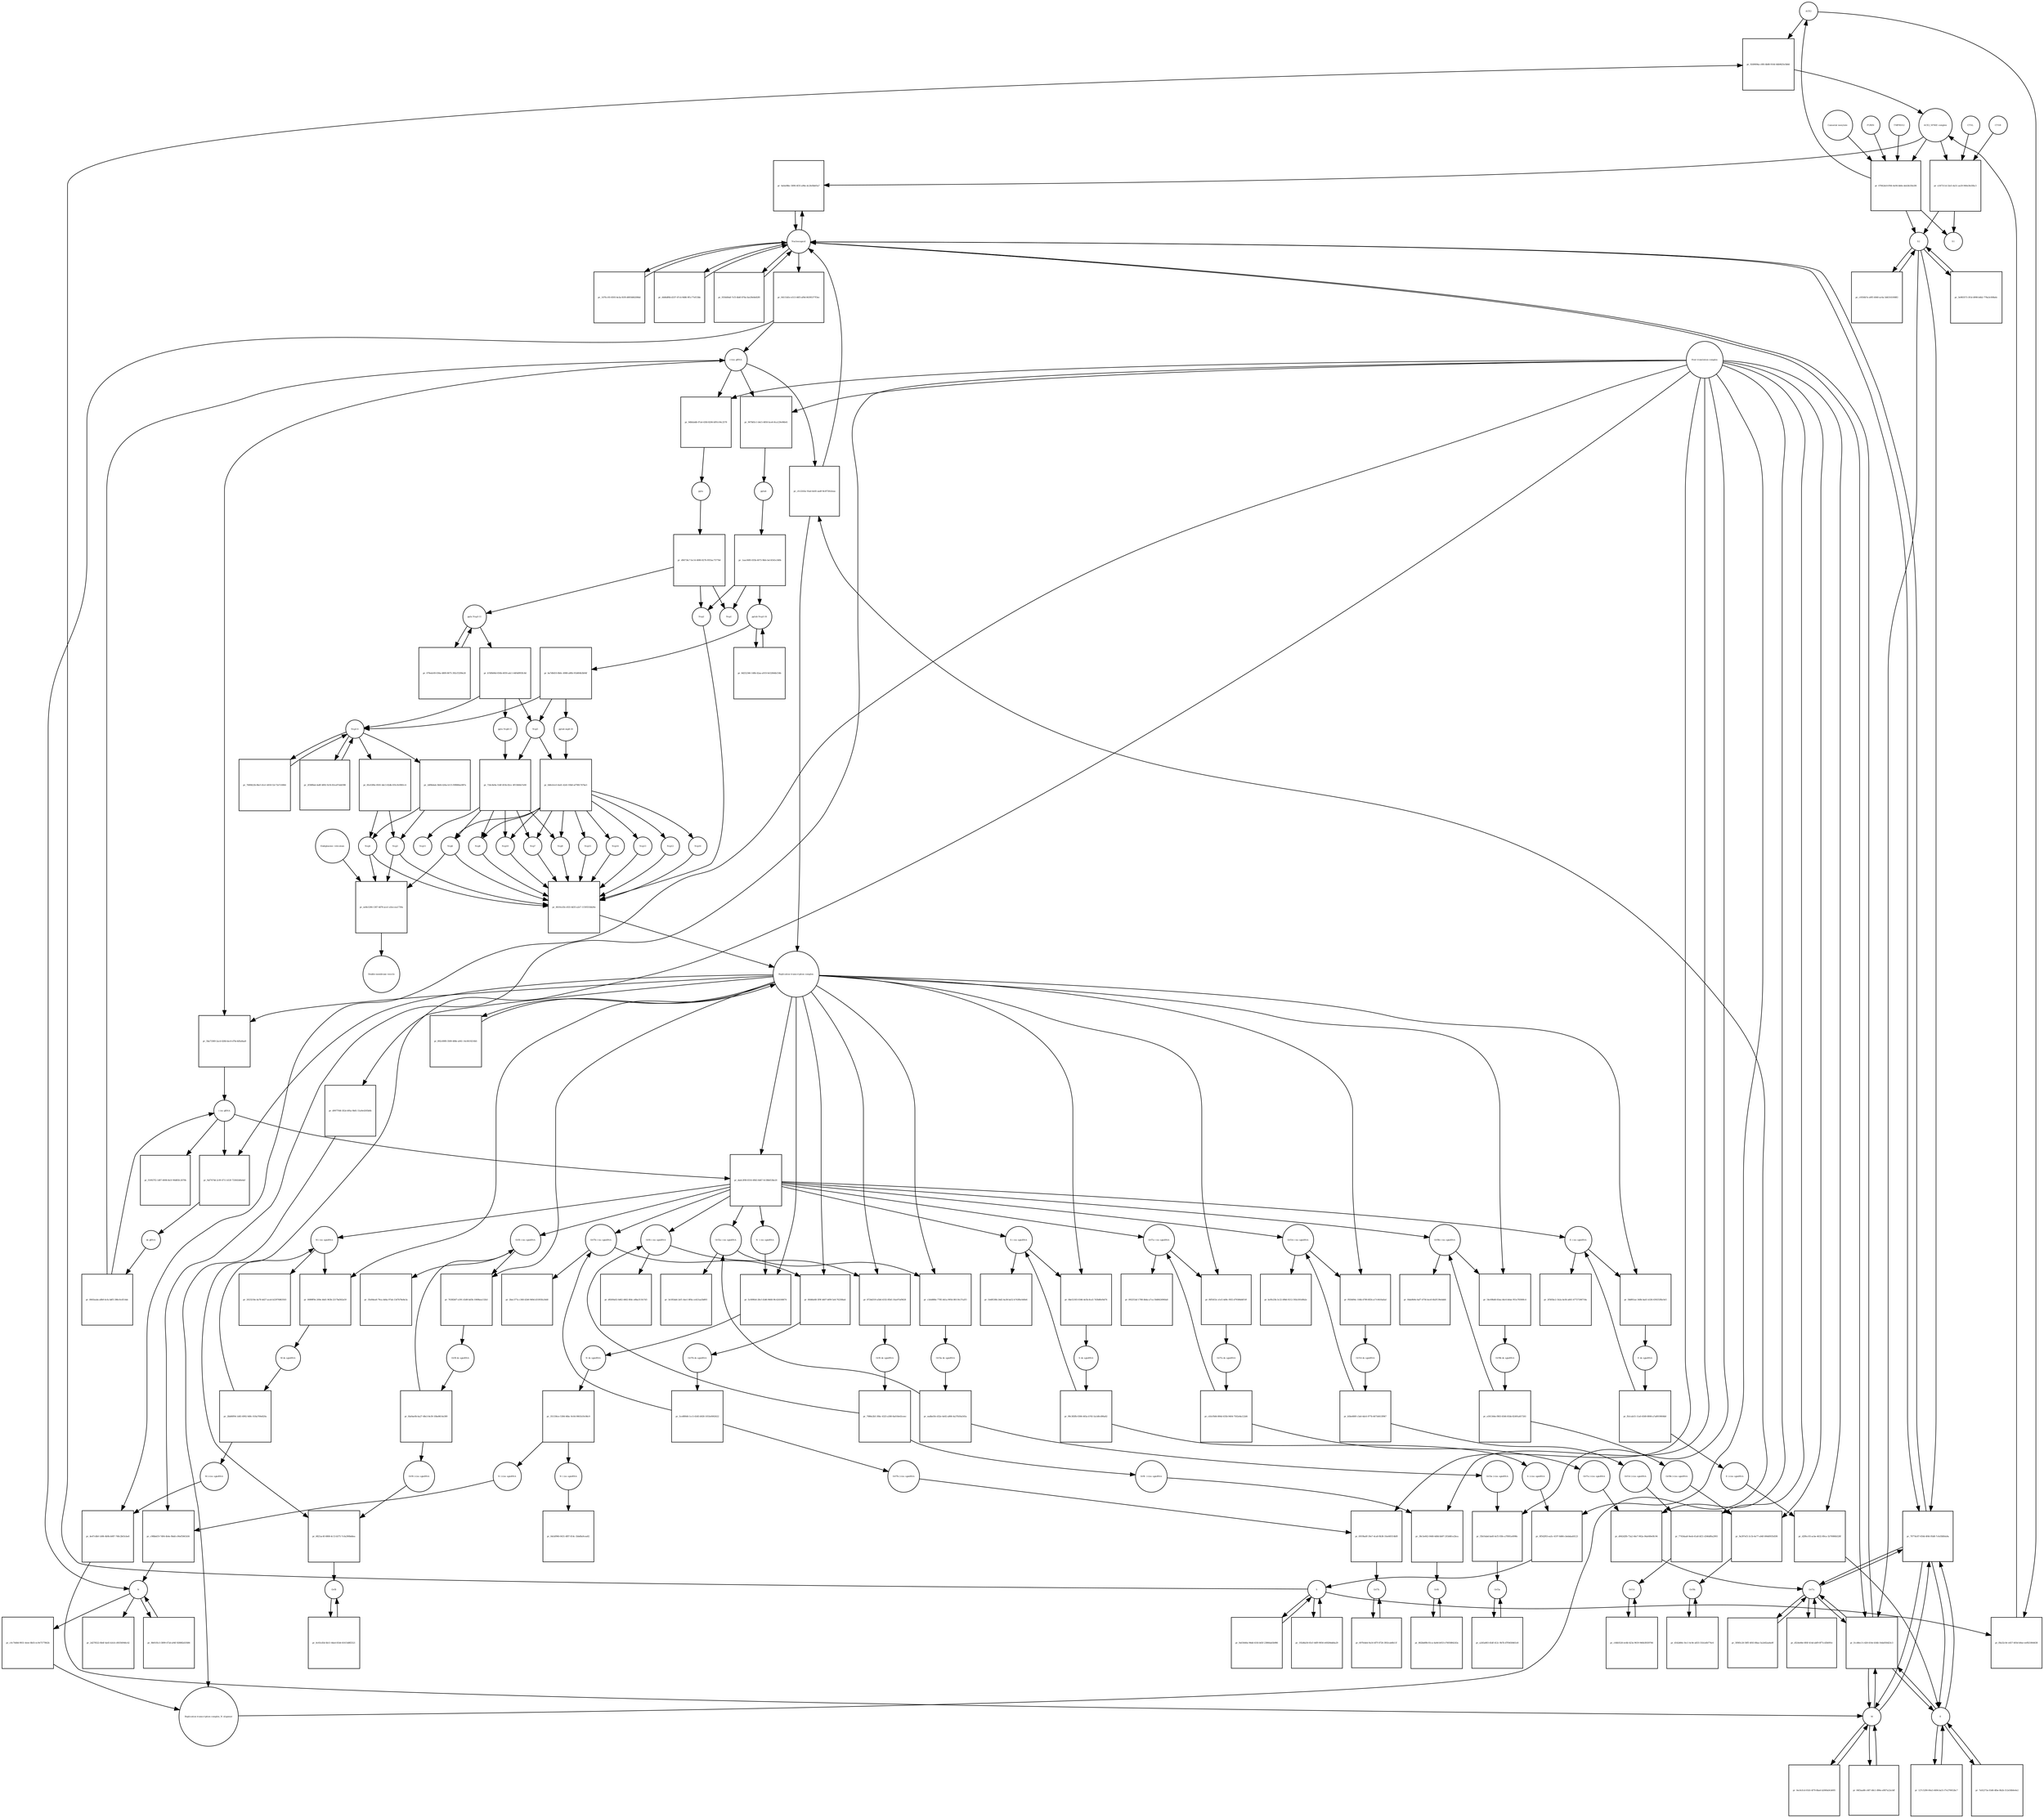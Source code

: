 strict digraph  {
ACE2 [annotation="", bipartite=0, cls=macromolecule, fontsize=4, label=ACE2, shape=circle];
"pr_9249694a-c8f4-4b88-9164-0db9625e3b8d" [annotation="", bipartite=1, cls=process, fontsize=4, label="pr_9249694a-c8f4-4b88-9164-0db9625e3b8d", shape=square];
"ACE2_SPIKE complex" [annotation="", bipartite=0, cls=complex, fontsize=4, label="ACE2_SPIKE complex", shape=circle];
S [annotation=urn_miriam_uniprot_P0DTC2, bipartite=0, cls=macromolecule, fontsize=4, label=S, shape=circle];
Nucleocapsid [annotation="urn_miriam_obo.go_GO%3A0019013", bipartite=0, cls=complex, fontsize=4, label=Nucleocapsid, shape=circle];
"pr_4a0a08bc-5890-4f35-a96e-dc2fefbb05a7" [annotation="", bipartite=1, cls=process, fontsize=4, label="pr_4a0a08bc-5890-4f35-a96e-dc2fefbb05a7", shape=square];
"pr_e347311d-32e5-4a51-ae29-940e3fe5fbc3" [annotation="", bipartite=1, cls=process, fontsize=4, label="pr_e347311d-32e5-4a51-ae29-940e3fe5fbc3", shape=square];
S2 [annotation=urn_miriam_interpro_IPR002552, bipartite=0, cls=macromolecule, fontsize=4, label=S2, shape=circle];
CTSB [annotation="", bipartite=0, cls=macromolecule, fontsize=4, label=CTSB, shape=circle];
CTSL [annotation="", bipartite=0, cls=macromolecule, fontsize=4, label=CTSL, shape=circle];
S1 [annotation=urn_miriam_interpro_IPR002551, bipartite=0, cls=macromolecule, fontsize=4, label=S1, shape=circle];
"pr_f8a32c0e-e457-405d-b9ae-eef821864638" [annotation="", bipartite=1, cls=process, fontsize=4, label="pr_f8a32c0e-e457-405d-b9ae-eef821864638", shape=square];
"pr_fccd6ec3-c426-416e-b54b-16da050d23c3" [annotation="", bipartite=1, cls=process, fontsize=4, label="pr_fccd6ec3-c426-416e-b54b-16da050d23c3", shape=square];
E [annotation=urn_miriam_uniprot_P0DTC4, bipartite=0, cls=macromolecule, fontsize=4, label=E, shape=circle];
M [annotation=urn_miriam_uniprot_P0DTC5, bipartite=0, cls=macromolecule, fontsize=4, label=M, shape=circle];
Orf7a [annotation=urn_miriam_uniprot_P0DTC7, bipartite=0, cls=macromolecule, fontsize=4, label=Orf7a, shape=circle];
"pr_04115d1e-e513-46f3-af9d-06395377f3ec" [annotation="", bipartite=1, cls=process, fontsize=4, label="pr_04115d1e-e513-46f3-af9d-06395377f3ec", shape=square];
"(+)ss gRNA" [annotation=urn_miriam_refseq_NC_045512, bipartite=0, cls="nucleic acid feature", fontsize=4, label="(+)ss gRNA", shape=circle];
N [annotation=urn_miriam_uniprot_P0DTC9, bipartite=0, cls="macromolecule multimer", fontsize=4, label=N, shape=circle];
"pr_147fcc93-6593-4e3a-81f0-d6934662084d" [annotation="", bipartite=1, cls=process, fontsize=4, label="pr_147fcc93-6593-4e3a-81f0-d6934662084d", shape=square];
"pr_4446df6b-d337-47c4-9486-9f1c77ef13bb" [annotation="", bipartite=1, cls=process, fontsize=4, label="pr_4446df6b-d337-47c4-9486-9f1c77ef13bb", shape=square];
"pr_2d278522-8b4f-4a45-b3cb-c80356946c42" [annotation="", bipartite=1, cls=process, fontsize=4, label="pr_2d278522-8b4f-4a45-b3cb-c80356946c42", shape=square];
"pr_9b9105c3-3899-472d-a94f-928882d1f486" [annotation="", bipartite=1, cls=process, fontsize=4, label="pr_9b9105c3-3899-472d-a94f-928882d1f486", shape=square];
"N (+)ss sgmRNA" [annotation=urn_miriam_ncbigene_43740575, bipartite=0, cls="nucleic acid feature", fontsize=4, label="N (+)ss sgmRNA", shape=circle];
"pr_c98bbd19-7d04-4b4e-9bdd-c06ef5841b56" [annotation="", bipartite=1, cls=process, fontsize=4, label="pr_c98bbd19-7d04-4b4e-9bdd-c06ef5841b56", shape=square];
"Host translation complex" [annotation="urn_miriam_obo.go_GO%3A0070992", bipartite=0, cls=complex, fontsize=4, label="Host translation complex", shape=circle];
"pr_935449a8-7cf3-4b4f-870a-fae29e8e82f0" [annotation="", bipartite=1, cls=process, fontsize=4, label="pr_935449a8-7cf3-4b4f-870a-fae29e8e82f0", shape=square];
"pr_07842dc8-ff46-4e94-bb0e-deb3b33fa5f6" [annotation="", bipartite=1, cls=process, fontsize=4, label="pr_07842dc8-ff46-4e94-bb0e-deb3b33fa5f6", shape=square];
FURIN [annotation="", bipartite=0, cls=macromolecule, fontsize=4, label=FURIN, shape=circle];
TMPRSS2 [annotation="", bipartite=0, cls=macromolecule, fontsize=4, label=TMPRSS2, shape=circle];
"Camostat mesylate" [annotation="urn_miriam_pubchem.compound_2536", bipartite=0, cls="simple chemical", fontsize=4, label="Camostat mesylate", shape=circle];
"pr_3e983573-3f1d-4998-b4b2-778a3c008a6c" [annotation="", bipartite=1, cls=process, fontsize=4, label="pr_3e983573-3f1d-4998-b4b2-778a3c008a6c", shape=square];
"Replication transcription complex_N oligomer" [annotation="", bipartite=0, cls=complex, fontsize=4, label="Replication transcription complex_N oligomer", shape=circle];
"pr_cfc2243a-55ad-4e45-aadf-9e3f72fe2eaa" [annotation="", bipartite=1, cls=process, fontsize=4, label="pr_cfc2243a-55ad-4e45-aadf-9e3f72fe2eaa", shape=square];
"Replication transcription complex" [annotation="", bipartite=0, cls=complex, fontsize=4, label="Replication transcription complex", shape=circle];
"pr_7077dc87-650d-4f46-95d8-7c6cfbfb0a9a" [annotation="", bipartite=1, cls=process, fontsize=4, label="pr_7077dc87-650d-4f46-95d8-7c6cfbfb0a9a", shape=square];
"pr_c0556b7a-a9f5-4040-ac6a-3d43161008f2" [annotation="", bipartite=1, cls=process, fontsize=4, label="pr_c0556b7a-a9f5-4040-ac6a-3d43161008f2", shape=square];
"pp1a Nsp3-11" [annotation=urn_miriam_uniprot_P0DTC1, bipartite=0, cls=macromolecule, fontsize=4, label="pp1a Nsp3-11", shape=circle];
"pr_b7d0b06d-656b-4059-adc1-44f4d993fc8d" [annotation="", bipartite=1, cls=process, fontsize=4, label="pr_b7d0b06d-656b-4059-adc1-44f4d993fc8d", shape=square];
"pp1a Nsp6-11" [annotation=urn_miriam_uniprot_P0DTC1, bipartite=0, cls=macromolecule, fontsize=4, label="pp1a Nsp6-11", shape=circle];
"Nsp3-4" [annotation="urn_miriam_ncbiprotein_YP_009725299|urn_miriam_ncbiprotein_YP_009725300", bipartite=0, cls=macromolecule, fontsize=4, label="Nsp3-4", shape=circle];
Nsp5 [annotation=urn_miriam_ncbiprotein_YP_009725301, bipartite=0, cls="macromolecule multimer", fontsize=4, label=Nsp5, shape=circle];
"Endoplasmic reticulum" [annotation="urn_miriam_obo.go_GO%3A0005783", bipartite=0, cls=complex, fontsize=4, label="Endoplasmic reticulum", shape=circle];
"pr_ee8e1284-1367-4d76-ace1-a5eccea1730a" [annotation="", bipartite=1, cls=process, fontsize=4, label="pr_ee8e1284-1367-4d76-ace1-a5eccea1730a", shape=square];
"Double-membrane vesicle" [annotation="urn_miriam_obo.go_GO%3A0039718", bipartite=0, cls=complex, fontsize=4, label="Double-membrane vesicle", shape=circle];
Nsp4 [annotation=urn_miriam_ncbiprotein_YP_009725300, bipartite=0, cls=macromolecule, fontsize=4, label=Nsp4, shape=circle];
Nsp3 [annotation=urn_miriam_ncbiprotein_YP_009725299, bipartite=0, cls=macromolecule, fontsize=4, label=Nsp3, shape=circle];
Nsp6 [annotation=urn_miriam_ncbiprotein_YP_009725302, bipartite=0, cls=macromolecule, fontsize=4, label=Nsp6, shape=circle];
"pr_079edc69-036a-4809-8675-392cf3290e26" [annotation="", bipartite=1, cls=process, fontsize=4, label="pr_079edc69-036a-4809-8675-392cf3290e26", shape=square];
"pr_7689422b-8bcf-41e1-b918-52c72e7c6064" [annotation="", bipartite=1, cls=process, fontsize=4, label="pr_7689422b-8bcf-41e1-b918-52c72e7c6064", shape=square];
"pp1ab Nsp3-16" [annotation=urn_miriam_uniprot_P0DTD1, bipartite=0, cls=macromolecule, fontsize=4, label="pp1ab Nsp3-16", shape=circle];
"pr_8d252346-148b-42aa-a919-0e52844b154b" [annotation="", bipartite=1, cls=process, fontsize=4, label="pr_8d252346-148b-42aa-a919-0e52844b154b", shape=square];
"pr_ba7d0d10-8b0c-4988-a80b-91b804b3b94f" [annotation="", bipartite=1, cls=process, fontsize=4, label="pr_ba7d0d10-8b0c-4988-a80b-91b804b3b94f", shape=square];
"pp1ab nsp6-16" [annotation=urn_miriam_uniprot_P0DTD1, bipartite=0, cls=macromolecule, fontsize=4, label="pp1ab nsp6-16", shape=circle];
"pr_0ec6cfcd-01b5-4f79-8ba4-b2060a9cb095" [annotation="", bipartite=1, cls=process, fontsize=4, label="pr_0ec6cfcd-01b5-4f79-8ba4-b2060a9cb095", shape=square];
"pr_127c5290-00a5-4494-ba51-f7e270652bc7" [annotation="", bipartite=1, cls=process, fontsize=4, label="pr_127c5290-00a5-4494-ba51-f7e270652bc7", shape=square];
"pr_192d6a56-65cf-44f9-9056-e69284dd4a29" [annotation="", bipartite=1, cls=process, fontsize=4, label="pr_192d6a56-65cf-44f9-9056-e69284dd4a29", shape=square];
"pr_84f3aa88-c487-48c1-896e-ef6f7a22e3df" [annotation="", bipartite=1, cls=process, fontsize=4, label="pr_84f3aa88-c487-48c1-896e-ef6f7a22e3df", shape=square];
"pr_7a92273a-03d0-4fbe-8b2b-312e58b0e4e2" [annotation="", bipartite=1, cls=process, fontsize=4, label="pr_7a92273a-03d0-4fbe-8b2b-312e58b0e4e2", shape=square];
"pr_9a03446a-96dd-41fd-b45f-23866ab5b986" [annotation="", bipartite=1, cls=process, fontsize=4, label="pr_9a03446a-96dd-41fd-b45f-23866ab5b986", shape=square];
"pr_5f085c26-58f5-4f45-88aa-5a2e82aa6a9f" [annotation="", bipartite=1, cls=process, fontsize=4, label="pr_5f085c26-58f5-4f45-88aa-5a2e82aa6a9f", shape=square];
Orf6 [annotation=urn_miriam_uniprot_P0DTC6, bipartite=0, cls=macromolecule, fontsize=4, label=Orf6, shape=circle];
"pr_862bb89b-81ca-4a9d-b933-e7605884243a" [annotation="", bipartite=1, cls=process, fontsize=4, label="pr_862bb89b-81ca-4a9d-b933-e7605884243a", shape=square];
Orf3a [annotation=urn_miriam_uniprot_P0DTC3, bipartite=0, cls=macromolecule, fontsize=4, label=Orf3a, shape=circle];
"pr_a245a803-45df-412c-9b7b-d7f0458461e8" [annotation="", bipartite=1, cls=process, fontsize=4, label="pr_a245a803-45df-412c-9b7b-d7f0458461e8", shape=square];
Orf8 [annotation=urn_miriam_uniprot_P0DTC8, bipartite=0, cls=macromolecule, fontsize=4, label=Orf8, shape=circle];
"pr_6c65cd5d-4b11-44a4-81b4-61615d8f2521" [annotation="", bipartite=1, cls=process, fontsize=4, label="pr_6c65cd5d-4b11-44a4-81b4-61615d8f2521", shape=square];
Orf9b [annotation=urn_miriam_uniprot_P0DTD2, bipartite=0, cls=macromolecule, fontsize=4, label=Orf9b, shape=circle];
"pr_4542d66c-fec1-4c9e-a833-31b1a6b774c6" [annotation="", bipartite=1, cls=process, fontsize=4, label="pr_4542d66c-fec1-4c9e-a833-31b1a6b774c6", shape=square];
Orf14 [annotation=urn_miriam_uniprot_P0DTD3, bipartite=0, cls=macromolecule, fontsize=4, label=Orf14, shape=circle];
"pr_c0db5526-ee4b-423a-9619-946b3f459766" [annotation="", bipartite=1, cls=process, fontsize=4, label="pr_c0db5526-ee4b-423a-9619-946b3f459766", shape=square];
Orf7b [annotation=urn_miriam_uniprot_P0DTD8, bipartite=0, cls=macromolecule, fontsize=4, label=Orf7b, shape=circle];
"pr_697febeb-9a16-4f7f-8726-3f63cab0b11f" [annotation="", bipartite=1, cls=process, fontsize=4, label="pr_697febeb-9a16-4f7f-8726-3f63cab0b11f", shape=square];
"pr_d524e66e-8f4f-414d-abf9-0f71cd3b091e" [annotation="", bipartite=1, cls=process, fontsize=4, label="pr_d524e66e-8f4f-414d-abf9-0f71cd3b091e", shape=square];
"M (+)ss sgmRNA" [annotation="", bipartite=0, cls="nucleic acid feature", fontsize=4, label="M (+)ss sgmRNA", shape=circle];
"pr_4e47cdb0-1d06-4b9b-b087-748c2b03cbe8" [annotation="", bipartite=1, cls=process, fontsize=4, label="pr_4e47cdb0-1d06-4b9b-b087-748c2b03cbe8", shape=square];
"E (+)ss sgmRNA" [annotation="", bipartite=0, cls="nucleic acid feature", fontsize=4, label="E (+)ss sgmRNA", shape=circle];
"pr_d2f8cc93-acbe-4632-89ca-1b70086b528f" [annotation="", bipartite=1, cls=process, fontsize=4, label="pr_d2f8cc93-acbe-4632-89ca-1b70086b528f", shape=square];
"S (+)ss sgmRNA" [annotation="", bipartite=0, cls="nucleic acid feature", fontsize=4, label="S (+)ss sgmRNA", shape=circle];
"pr_0f542f03-ea5c-4197-8d66-cbebdaafd123" [annotation="", bipartite=1, cls=process, fontsize=4, label="pr_0f542f03-ea5c-4197-8d66-cbebdaafd123", shape=square];
"Orf7a (+)ss sgmRNA" [annotation="", bipartite=0, cls="nucleic acid feature", fontsize=4, label="Orf7a (+)ss sgmRNA", shape=circle];
"pr_d042d2fb-73a2-44e7-962a-04a649e0fc94" [annotation="", bipartite=1, cls=process, fontsize=4, label="pr_d042d2fb-73a2-44e7-962a-04a649e0fc94", shape=square];
"Orf6  (+)ss sgmRNA" [annotation="", bipartite=0, cls="nucleic acid feature", fontsize=4, label="Orf6  (+)ss sgmRNA", shape=circle];
"pr_38c5e662-0448-4d8d-bb97-203d4fce2bca" [annotation="", bipartite=1, cls=process, fontsize=4, label="pr_38c5e662-0448-4d8d-bb97-203d4fce2bca", shape=square];
"Orf3a (+)ss sgmRNA" [annotation="", bipartite=0, cls="nucleic acid feature", fontsize=4, label="Orf3a (+)ss sgmRNA", shape=circle];
"pr_f3b10abd-ba6f-4cf5-93fe-a7f081a4998c" [annotation="", bipartite=1, cls=process, fontsize=4, label="pr_f3b10abd-ba6f-4cf5-93fe-a7f081a4998c", shape=square];
"Orf8 (+)ss sgmRNA" [annotation="", bipartite=0, cls="nucleic acid feature", fontsize=4, label="Orf8 (+)ss sgmRNA", shape=circle];
"pr_6821ac4f-6808-4c13-b575-7c0a390bddea" [annotation="", bipartite=1, cls=process, fontsize=4, label="pr_6821ac4f-6808-4c13-b575-7c0a390bddea", shape=square];
"Orf9b (+)ss sgmRNA" [annotation="", bipartite=0, cls="nucleic acid feature", fontsize=4, label="Orf9b (+)ss sgmRNA", shape=circle];
"pr_9a397ef3-3c1b-4e77-a9df-006d0935d5f6" [annotation="", bipartite=1, cls=process, fontsize=4, label="pr_9a397ef3-3c1b-4e77-a9df-006d0935d5f6", shape=square];
"Orf14 (+)ss sgmRNA" [annotation="", bipartite=0, cls="nucleic acid feature", fontsize=4, label="Orf14 (+)ss sgmRNA", shape=circle];
"pr_7743daa8-9eeb-41a8-bf21-d346df6a2993" [annotation="", bipartite=1, cls=process, fontsize=4, label="pr_7743daa8-9eeb-41a8-bf21-d346df6a2993", shape=square];
"Orf7b (+)ss sgmRNA" [annotation="", bipartite=0, cls="nucleic acid feature", fontsize=4, label="Orf7b (+)ss sgmRNA", shape=circle];
"pr_6919ba0f-30e7-4ca8-9b38-10a449314bf8" [annotation="", bipartite=1, cls=process, fontsize=4, label="pr_6919ba0f-30e7-4ca8-9b38-10a449314bf8", shape=square];
"(-)ss gRNA" [annotation=urn_miriam_refseq_NC_045512, bipartite=0, cls="nucleic acid feature", fontsize=4, label="(-)ss gRNA", shape=circle];
"pr_f10927f2-1d07-4008-8e1f-90d85fc2670b" [annotation="", bipartite=1, cls=process, fontsize=4, label="pr_f10927f2-1d07-4008-8e1f-90d85fc2670b", shape=square];
"pr_c0c7448d-9931-4eee-8b55-ec9e7577862b" [annotation="", bipartite=1, cls=process, fontsize=4, label="pr_c0c7448d-9931-4eee-8b55-ec9e7577862b", shape=square];
"pr_5ba73369-2acd-426b-bec6-d7bc4d5a8aa8" [annotation="", bipartite=1, cls=process, fontsize=4, label="pr_5ba73369-2acd-426b-bec6-d7bc4d5a8aa8", shape=square];
"M (-)ss sgmRNA" [annotation=urn_miriam_ncbigene_43740571, bipartite=0, cls="nucleic acid feature", fontsize=4, label="M (-)ss sgmRNA", shape=circle];
"pr_2023218e-4a78-4d27-aca4-b22976863503" [annotation="", bipartite=1, cls=process, fontsize=4, label="pr_2023218e-4a78-4d27-aca4-b22976863503", shape=square];
"E (-)ss sgmRNA" [annotation=urn_miriam_ncbigene_43740570, bipartite=0, cls="nucleic acid feature", fontsize=4, label="E (-)ss sgmRNA", shape=circle];
"pr_2f565bc2-1b2a-4e56-a661-47727206718a" [annotation="", bipartite=1, cls=process, fontsize=4, label="pr_2f565bc2-1b2a-4e56-a661-47727206718a", shape=square];
"S (-)ss sgmRNA" [annotation="", bipartite=0, cls="nucleic acid feature", fontsize=4, label="S (-)ss sgmRNA", shape=circle];
"pr_1b48538b-24d2-4a38-ba52-b743fbc0d0e6" [annotation="", bipartite=1, cls=process, fontsize=4, label="pr_1b48538b-24d2-4a38-ba52-b743fbc0d0e6", shape=square];
"Orf7a (-)ss sgmRNA" [annotation="", bipartite=0, cls="nucleic acid feature", fontsize=4, label="Orf7a (-)ss sgmRNA", shape=circle];
"pr_092253af-1788-4b4a-a7ca-50d8424960a8" [annotation="", bipartite=1, cls=process, fontsize=4, label="pr_092253af-1788-4b4a-a7ca-50d8424960a8", shape=square];
"Orf6 (-)ss sgmRNA" [annotation="", bipartite=0, cls="nucleic acid feature", fontsize=4, label="Orf6 (-)ss sgmRNA", shape=circle];
"pr_d9269a02-0d62-4662-8fdc-e8ba311fe7d3" [annotation="", bipartite=1, cls=process, fontsize=4, label="pr_d9269a02-0d62-4662-8fdc-e8ba311fe7d3", shape=square];
"Orf3a (-)ss sgmRNA" [annotation="", bipartite=0, cls="nucleic acid feature", fontsize=4, label="Orf3a (-)ss sgmRNA", shape=circle];
"pr_3e185da6-2ef1-4ee1-8f0a-ce421aa5b893" [annotation="", bipartite=1, cls=process, fontsize=4, label="pr_3e185da6-2ef1-4ee1-8f0a-ce421aa5b893", shape=square];
"Orf8 (-)ss sgmRNA" [annotation="", bipartite=0, cls="nucleic acid feature", fontsize=4, label="Orf8 (-)ss sgmRNA", shape=circle];
"pr_35e84ea8-79ca-4d4a-97ab-13d7b78e8e3a" [annotation="", bipartite=1, cls=process, fontsize=4, label="pr_35e84ea8-79ca-4d4a-97ab-13d7b78e8e3a", shape=square];
"Orf9b (-)ss sgmRNA" [annotation="", bipartite=0, cls="nucleic acid feature", fontsize=4, label="Orf9b (-)ss sgmRNA", shape=circle];
"pr_f4da9b9e-6af7-4756-bce0-6b2f139e4dd4" [annotation="", bipartite=1, cls=process, fontsize=4, label="pr_f4da9b9e-6af7-4756-bce0-6b2f139e4dd4", shape=square];
"Orf14 (-)ss sgmRNA" [annotation="", bipartite=0, cls="nucleic acid feature", fontsize=4, label="Orf14 (-)ss sgmRNA", shape=circle];
"pr_bcffe23b-3c22-49b6-9212-592e301d0b2e" [annotation="", bipartite=1, cls=process, fontsize=4, label="pr_bcffe23b-3c22-49b6-9212-592e301d0b2e", shape=square];
"Orf7b (-)ss sgmRNA" [annotation="", bipartite=0, cls="nucleic acid feature", fontsize=4, label="Orf7b (-)ss sgmRNA", shape=circle];
"pr_2bec377a-c368-42b9-949d-d31f65fa3448" [annotation="", bipartite=1, cls=process, fontsize=4, label="pr_2bec377a-c368-42b9-949d-d31f65fa3448", shape=square];
"pr_9af7474d-2c9f-4711-b53f-733643d0e4ef" [annotation="", bipartite=1, cls=process, fontsize=4, label="pr_9af7474d-2c9f-4711-b53f-733643d0e4ef", shape=square];
"ds gRNA" [annotation=urn_miriam_refseq_NC_045512, bipartite=0, cls="nucleic acid feature", fontsize=4, label="ds gRNA", shape=circle];
"pr_0089ff9e-269e-44d1-963b-2217bd362a59" [annotation="", bipartite=1, cls=process, fontsize=4, label="pr_0089ff9e-269e-44d1-963b-2217bd362a59", shape=square];
"M ds sgmRNA" [annotation="", bipartite=0, cls="nucleic acid feature", fontsize=4, label="M ds sgmRNA", shape=circle];
"pr_58df61ae-340b-4ad1-b326-639253fbc0e5" [annotation="", bipartite=1, cls=process, fontsize=4, label="pr_58df61ae-340b-4ad1-b326-639253fbc0e5", shape=square];
"E ds sgmRNA" [annotation="", bipartite=0, cls="nucleic acid feature", fontsize=4, label="E ds sgmRNA", shape=circle];
"pr_0be52183-0346-4e5b-8ca5-7d3b8fef4d74" [annotation="", bipartite=1, cls=process, fontsize=4, label="pr_0be52183-0346-4e5b-8ca5-7d3b8fef4d74", shape=square];
"S ds sgmRNA" [annotation="", bipartite=0, cls="nucleic acid feature", fontsize=4, label="S ds sgmRNA", shape=circle];
"pr_f6f5453c-e1e5-4d9c-95f2-d79386d4f10f" [annotation="", bipartite=1, cls=process, fontsize=4, label="pr_f6f5453c-e1e5-4d9c-95f2-d79386d4f10f", shape=square];
"Orf7a ds sgmRNA" [annotation="", bipartite=0, cls="nucleic acid feature", fontsize=4, label="Orf7a ds sgmRNA", shape=circle];
"pr_8724d319-a5b6-4332-85b5-1fae97af0628" [annotation="", bipartite=1, cls=process, fontsize=4, label="pr_8724d319-a5b6-4332-85b5-1fae97af0628", shape=square];
"Orf6 ds sgmRNA" [annotation="", bipartite=0, cls="nucleic acid feature", fontsize=4, label="Orf6 ds sgmRNA", shape=circle];
"pr_c3eb888e-7785-441a-9954-08119c37a2f3" [annotation="", bipartite=1, cls=process, fontsize=4, label="pr_c3eb888e-7785-441a-9954-08119c37a2f3", shape=square];
"Orf3a ds sgmRNA" [annotation="", bipartite=0, cls="nucleic acid feature", fontsize=4, label="Orf3a ds sgmRNA", shape=circle];
"pr_76382bf7-e391-43d9-bd3b-1069bea132b3" [annotation="", bipartite=1, cls=process, fontsize=4, label="pr_76382bf7-e391-43d9-bd3b-1069bea132b3", shape=square];
"Orf8 ds sgmRNA" [annotation="", bipartite=0, cls="nucleic acid feature", fontsize=4, label="Orf8 ds sgmRNA", shape=circle];
"pr_54c69b48-83ea-44c6-b0ae-951e78300fc4" [annotation="", bipartite=1, cls=process, fontsize=4, label="pr_54c69b48-83ea-44c6-b0ae-951e78300fc4", shape=square];
"Orf9b ds sgmRNA" [annotation="", bipartite=0, cls="nucleic acid feature", fontsize=4, label="Orf9b ds sgmRNA", shape=circle];
"pr_f920d94c-104b-4789-8f2b-a17c8416afad" [annotation="", bipartite=1, cls=process, fontsize=4, label="pr_f920d94c-104b-4789-8f2b-a17c8416afad", shape=square];
"Orf14 ds sgmRNA" [annotation="", bipartite=0, cls="nucleic acid feature", fontsize=4, label="Orf14 ds sgmRNA", shape=circle];
"pr_0fd46e68-5f9f-4407-bf09-5efc76230ba4" [annotation="", bipartite=1, cls=process, fontsize=4, label="pr_0fd46e68-5f9f-4407-bf09-5efc76230ba4", shape=square];
"Orf7b ds sgmRNA" [annotation="", bipartite=0, cls="nucleic acid feature", fontsize=4, label="Orf7b ds sgmRNA", shape=circle];
"pr_0845eada-a8b9-4cfa-bdf3-386c0cd514dc" [annotation="", bipartite=1, cls=process, fontsize=4, label="pr_0845eada-a8b9-4cfa-bdf3-386c0cd514dc", shape=square];
"pr_2bb80f94-1d45-4992-9d9c-018a709e820a" [annotation="", bipartite=1, cls=process, fontsize=4, label="pr_2bb80f94-1d45-4992-9d9c-018a709e820a", shape=square];
"pr_fb1cab15-11a0-4569-8006-a7a8919004b0" [annotation="", bipartite=1, cls=process, fontsize=4, label="pr_fb1cab15-11a0-4569-8006-a7a8919004b0", shape=square];
"pr_99c383fb-0306-445a-b745-5a1d0cd90a82" [annotation="", bipartite=1, cls=process, fontsize=4, label="pr_99c383fb-0306-445a-b745-5a1d0cd90a82", shape=square];
"pr_cb5cf0d4-806d-435b-9404-7502e8a122d4" [annotation="", bipartite=1, cls=process, fontsize=4, label="pr_cb5cf0d4-806d-435b-9404-7502e8a122d4", shape=square];
"pr_7086e2b5-30bc-4325-a580-8a018e43ceec" [annotation="", bipartite=1, cls=process, fontsize=4, label="pr_7086e2b5-30bc-4325-a580-8a018e43ceec", shape=square];
"pr_eadbe5fe-d32e-4e82-a806-4a37b50a545a" [annotation="", bipartite=1, cls=process, fontsize=4, label="pr_eadbe5fe-d32e-4e82-a806-4a37b50a545a", shape=square];
"pr_fda9ae0b-ba27-48e3-8e39-10be8614e389" [annotation="", bipartite=1, cls=process, fontsize=4, label="pr_fda9ae0b-ba27-48e3-8e39-10be8614e389", shape=square];
"pr_e301344e-f803-4566-81bb-82491a817261" [annotation="", bipartite=1, cls=process, fontsize=4, label="pr_e301344e-f803-4566-81bb-82491a817261", shape=square];
"pr_b5be480f-c3a6-4dc6-977b-4673d413f967" [annotation="", bipartite=1, cls=process, fontsize=4, label="pr_b5be480f-c3a6-4dc6-977b-4673d413f967", shape=square];
"pr_5ce889d4-1cc5-43d5-b928-1055e0002622" [annotation="", bipartite=1, cls=process, fontsize=4, label="pr_5ce889d4-1cc5-43d5-b928-1055e0002622", shape=square];
"N  (-)ss sgmRNA" [annotation=urn_miriam_ncbigene_43740575, bipartite=0, cls="nucleic acid feature", fontsize=4, label="N  (-)ss sgmRNA", shape=circle];
"pr_5c009fe6-28cf-43d6-9668-9fc424166674" [annotation="", bipartite=1, cls=process, fontsize=4, label="pr_5c009fe6-28cf-43d6-9668-9fc424166674", shape=square];
"N ds sgmRNA" [annotation="", bipartite=0, cls="nucleic acid feature", fontsize=4, label="N ds sgmRNA", shape=circle];
"pr_351336ce-5384-46bc-9c64-9061b19c86c9" [annotation="", bipartite=1, cls=process, fontsize=4, label="pr_351336ce-5384-46bc-9c64-9061b19c86c9", shape=square];
"N (-)ss sgmRNA" [annotation="", bipartite=0, cls="nucleic acid feature", fontsize=4, label="N (-)ss sgmRNA", shape=circle];
pp1ab [annotation=urn_miriam_uniprot_P0DTD1, bipartite=0, cls=macromolecule, fontsize=4, label=pp1ab, shape=circle];
"pr_1aac06f0-035b-4073-9bfe-be14541e340b" [annotation="", bipartite=1, cls=process, fontsize=4, label="pr_1aac06f0-035b-4073-9bfe-be14541e340b", shape=square];
Nsp2 [annotation=urn_miriam_ncbiprotein_YP_009725298, bipartite=0, cls=macromolecule, fontsize=4, label=Nsp2, shape=circle];
Nsp1 [annotation=urn_miriam_ncbiprotein_YP_009725297, bipartite=0, cls=macromolecule, fontsize=4, label=Nsp1, shape=circle];
pp1a [annotation=urn_miriam_uniprot_P0DTC1, bipartite=0, cls=macromolecule, fontsize=4, label=pp1a, shape=circle];
"pr_d94734c7-bc14-4080-8276-f055ac7577b6" [annotation="", bipartite=1, cls=process, fontsize=4, label="pr_d94734c7-bc14-4080-8276-f055ac7577b6", shape=square];
"pr_2f38f8ab-4a8f-4892-9cf4-83ca97eb6398" [annotation="", bipartite=1, cls=process, fontsize=4, label="pr_2f38f8ab-4a8f-4892-9cf4-83ca97eb6398", shape=square];
"pr_85c63f6e-8501-4dc3-82db-035c9c8961c4" [annotation="", bipartite=1, cls=process, fontsize=4, label="pr_85c63f6e-8501-4dc3-82db-035c9c8961c4", shape=square];
"pr_2df6b4ab-3b04-426a-b115-f0f880ee987a" [annotation="", bipartite=1, cls=process, fontsize=4, label="pr_2df6b4ab-3b04-426a-b115-f0f880ee987a", shape=square];
"pr_724c8e9a-53df-455b-82cc-8f15840e7e00" [annotation="", bipartite=1, cls=process, fontsize=4, label="pr_724c8e9a-53df-455b-82cc-8f15840e7e00", shape=square];
Nsp7 [annotation=urn_miriam_ncbiprotein_YP_009725303, bipartite=0, cls=macromolecule, fontsize=4, label=Nsp7, shape=circle];
Nsp8 [annotation=urn_miriam_ncbiprotein_YP_009725304, bipartite=0, cls=macromolecule, fontsize=4, label=Nsp8, shape=circle];
Nsp9 [annotation=urn_miriam_ncbiprotein_YP_009725305, bipartite=0, cls=macromolecule, fontsize=4, label=Nsp9, shape=circle];
Nsp10 [annotation=urn_miriam_ncbiprotein_YP_009725306, bipartite=0, cls=macromolecule, fontsize=4, label=Nsp10, shape=circle];
Nsp11 [annotation=urn_miriam_ncbiprotein_YP_009725312, bipartite=0, cls=macromolecule, fontsize=4, label=Nsp11, shape=circle];
"pr_0d6cb1e5-6ed1-42d1-93b0-af7981747be3" [annotation="", bipartite=1, cls=process, fontsize=4, label="pr_0d6cb1e5-6ed1-42d1-93b0-af7981747be3", shape=square];
Nsp13 [annotation=urn_miriam_ncbiprotein_YP_009725308, bipartite=0, cls=macromolecule, fontsize=4, label=Nsp13, shape=circle];
Nsp12 [annotation=urn_miriam_ncbiprotein_YP_009725307, bipartite=0, cls=macromolecule, fontsize=4, label=Nsp12, shape=circle];
Nsp16 [annotation=urn_miriam_ncbiprotein_YP_009725311, bipartite=0, cls=macromolecule, fontsize=4, label=Nsp16, shape=circle];
Nsp15 [annotation=urn_miriam_ncbiprotein_YP_009725310, bipartite=0, cls=macromolecule, fontsize=4, label=Nsp15, shape=circle];
Nsp14 [annotation=urn_miriam_ncbiprotein_YP_009725309, bipartite=0, cls=macromolecule, fontsize=4, label=Nsp14, shape=circle];
"pr_6610ce5b-c833-4d35-a2e7-1150551bb26e" [annotation="", bipartite=1, cls=process, fontsize=4, label="pr_6610ce5b-c833-4d35-a2e7-1150551bb26e", shape=square];
"pr_9dbfabdb-07a4-43fd-8206-bf91c04c2578" [annotation="", bipartite=1, cls=process, fontsize=4, label="pr_9dbfabdb-07a4-43fd-8206-bf91c04c2578", shape=square];
"pr_907b83c1-b4c5-4850-bce6-8ca129e96b41" [annotation="", bipartite=1, cls=process, fontsize=4, label="pr_907b83c1-b4c5-4850-bce6-8ca129e96b41", shape=square];
"pr_0dcbf966-0431-4f87-814c-1bbd0a9cea82" [annotation="", bipartite=1, cls=process, fontsize=4, label="pr_0dcbf966-0431-4f87-814c-1bbd0a9cea82", shape=square];
"pr_892c89f8-3589-488e-a041-14c0619216b5" [annotation="", bipartite=1, cls=process, fontsize=4, label="pr_892c89f8-3589-488e-a041-14c0619216b5", shape=square];
"pr_d9977f48-3f2d-495a-9b81-51a9e4305b0b" [annotation="", bipartite=1, cls=process, fontsize=4, label="pr_d9977f48-3f2d-495a-9b81-51a9e4305b0b", shape=square];
"pr_dadc2f08-8316-49b5-8d47-0c58b653be20" [annotation="", bipartite=1, cls=process, fontsize=4, label="pr_dadc2f08-8316-49b5-8d47-0c58b653be20", shape=square];
ACE2 -> "pr_9249694a-c8f4-4b88-9164-0db9625e3b8d"  [annotation="", interaction_type=consumption];
ACE2 -> "pr_f8a32c0e-e457-405d-b9ae-eef821864638"  [annotation="", interaction_type=consumption];
"pr_9249694a-c8f4-4b88-9164-0db9625e3b8d" -> "ACE2_SPIKE complex"  [annotation="", interaction_type=production];
"ACE2_SPIKE complex" -> "pr_4a0a08bc-5890-4f35-a96e-dc2fefbb05a7"  [annotation="urn_miriam_pubmed_32142651|urn_miriam_pubmed_32094589|urn_miriam_taxonomy_2697049", interaction_type=stimulation];
"ACE2_SPIKE complex" -> "pr_e347311d-32e5-4a51-ae29-940e3fe5fbc3"  [annotation="", interaction_type=consumption];
"ACE2_SPIKE complex" -> "pr_07842dc8-ff46-4e94-bb0e-deb3b33fa5f6"  [annotation="", interaction_type=consumption];
S -> "pr_9249694a-c8f4-4b88-9164-0db9625e3b8d"  [annotation="", interaction_type=consumption];
S -> "pr_f8a32c0e-e457-405d-b9ae-eef821864638"  [annotation="", interaction_type=consumption];
S -> "pr_192d6a56-65cf-44f9-9056-e69284dd4a29"  [annotation="", interaction_type=consumption];
S -> "pr_9a03446a-96dd-41fd-b45f-23866ab5b986"  [annotation="", interaction_type=consumption];
Nucleocapsid -> "pr_4a0a08bc-5890-4f35-a96e-dc2fefbb05a7"  [annotation="", interaction_type=consumption];
Nucleocapsid -> "pr_fccd6ec3-c426-416e-b54b-16da050d23c3"  [annotation="", interaction_type=consumption];
Nucleocapsid -> "pr_04115d1e-e513-46f3-af9d-06395377f3ec"  [annotation="", interaction_type=consumption];
Nucleocapsid -> "pr_147fcc93-6593-4e3a-81f0-d6934662084d"  [annotation="", interaction_type=consumption];
Nucleocapsid -> "pr_4446df6b-d337-47c4-9486-9f1c77ef13bb"  [annotation="", interaction_type=consumption];
Nucleocapsid -> "pr_935449a8-7cf3-4b4f-870a-fae29e8e82f0"  [annotation="", interaction_type=consumption];
Nucleocapsid -> "pr_7077dc87-650d-4f46-95d8-7c6cfbfb0a9a"  [annotation="", interaction_type=consumption];
"pr_4a0a08bc-5890-4f35-a96e-dc2fefbb05a7" -> Nucleocapsid  [annotation="", interaction_type=production];
"pr_e347311d-32e5-4a51-ae29-940e3fe5fbc3" -> S2  [annotation="", interaction_type=production];
"pr_e347311d-32e5-4a51-ae29-940e3fe5fbc3" -> S1  [annotation="", interaction_type=production];
S2 -> "pr_fccd6ec3-c426-416e-b54b-16da050d23c3"  [annotation="urn_miriam_pubmed_32142651|urn_miriam_pubmed_32094589|urn_miriam_pubmed_32047258|urn_miriam_taxonomy_2697049", interaction_type=stimulation];
S2 -> "pr_3e983573-3f1d-4998-b4b2-778a3c008a6c"  [annotation="", interaction_type=consumption];
S2 -> "pr_7077dc87-650d-4f46-95d8-7c6cfbfb0a9a"  [annotation="urn_miriam_pubmed_32142651|urn_miriam_pubmed_32047258|urn_miriam_taxonomy_2697049", interaction_type=stimulation];
S2 -> "pr_c0556b7a-a9f5-4040-ac6a-3d43161008f2"  [annotation="", interaction_type=consumption];
CTSB -> "pr_e347311d-32e5-4a51-ae29-940e3fe5fbc3"  [annotation="urn_miriam_pubmed_32142651|urn_miriam_taxonomy_2697049", interaction_type=catalysis];
CTSL -> "pr_e347311d-32e5-4a51-ae29-940e3fe5fbc3"  [annotation="urn_miriam_pubmed_32142651|urn_miriam_taxonomy_2697049", interaction_type=catalysis];
"pr_f8a32c0e-e457-405d-b9ae-eef821864638" -> "ACE2_SPIKE complex"  [annotation="", interaction_type=production];
"pr_fccd6ec3-c426-416e-b54b-16da050d23c3" -> Nucleocapsid  [annotation="", interaction_type=production];
"pr_fccd6ec3-c426-416e-b54b-16da050d23c3" -> E  [annotation="", interaction_type=production];
"pr_fccd6ec3-c426-416e-b54b-16da050d23c3" -> M  [annotation="", interaction_type=production];
"pr_fccd6ec3-c426-416e-b54b-16da050d23c3" -> Orf7a  [annotation="", interaction_type=production];
E -> "pr_fccd6ec3-c426-416e-b54b-16da050d23c3"  [annotation="", interaction_type=consumption];
E -> "pr_7077dc87-650d-4f46-95d8-7c6cfbfb0a9a"  [annotation="", interaction_type=consumption];
E -> "pr_127c5290-00a5-4494-ba51-f7e270652bc7"  [annotation="", interaction_type=consumption];
E -> "pr_7a92273a-03d0-4fbe-8b2b-312e58b0e4e2"  [annotation="", interaction_type=consumption];
M -> "pr_fccd6ec3-c426-416e-b54b-16da050d23c3"  [annotation="", interaction_type=consumption];
M -> "pr_7077dc87-650d-4f46-95d8-7c6cfbfb0a9a"  [annotation="", interaction_type=consumption];
M -> "pr_0ec6cfcd-01b5-4f79-8ba4-b2060a9cb095"  [annotation="", interaction_type=consumption];
M -> "pr_84f3aa88-c487-48c1-896e-ef6f7a22e3df"  [annotation="", interaction_type=consumption];
Orf7a -> "pr_fccd6ec3-c426-416e-b54b-16da050d23c3"  [annotation="", interaction_type=consumption];
Orf7a -> "pr_7077dc87-650d-4f46-95d8-7c6cfbfb0a9a"  [annotation="", interaction_type=consumption];
Orf7a -> "pr_5f085c26-58f5-4f45-88aa-5a2e82aa6a9f"  [annotation="", interaction_type=consumption];
Orf7a -> "pr_d524e66e-8f4f-414d-abf9-0f71cd3b091e"  [annotation="", interaction_type=consumption];
"pr_04115d1e-e513-46f3-af9d-06395377f3ec" -> "(+)ss gRNA"  [annotation="", interaction_type=production];
"pr_04115d1e-e513-46f3-af9d-06395377f3ec" -> N  [annotation="", interaction_type=production];
"(+)ss gRNA" -> "pr_cfc2243a-55ad-4e45-aadf-9e3f72fe2eaa"  [annotation="", interaction_type=consumption];
"(+)ss gRNA" -> "pr_5ba73369-2acd-426b-bec6-d7bc4d5a8aa8"  [annotation="", interaction_type=consumption];
"(+)ss gRNA" -> "pr_9dbfabdb-07a4-43fd-8206-bf91c04c2578"  [annotation="", interaction_type=consumption];
"(+)ss gRNA" -> "pr_907b83c1-b4c5-4850-bce6-8ca129e96b41"  [annotation="", interaction_type=consumption];
N -> "pr_2d278522-8b4f-4a45-b3cb-c80356946c42"  [annotation="", interaction_type=consumption];
N -> "pr_9b9105c3-3899-472d-a94f-928882d1f486"  [annotation="", interaction_type=consumption];
N -> "pr_c0c7448d-9931-4eee-8b55-ec9e7577862b"  [annotation="", interaction_type=consumption];
"pr_147fcc93-6593-4e3a-81f0-d6934662084d" -> Nucleocapsid  [annotation="", interaction_type=production];
"pr_4446df6b-d337-47c4-9486-9f1c77ef13bb" -> Nucleocapsid  [annotation="", interaction_type=production];
"pr_9b9105c3-3899-472d-a94f-928882d1f486" -> N  [annotation="", interaction_type=production];
"N (+)ss sgmRNA" -> "pr_c98bbd19-7d04-4b4e-9bdd-c06ef5841b56"  [annotation="", interaction_type=consumption];
"pr_c98bbd19-7d04-4b4e-9bdd-c06ef5841b56" -> N  [annotation="", interaction_type=production];
"Host translation complex" -> "pr_c98bbd19-7d04-4b4e-9bdd-c06ef5841b56"  [annotation="", interaction_type="necessary stimulation"];
"Host translation complex" -> "pr_4e47cdb0-1d06-4b9b-b087-748c2b03cbe8"  [annotation="urn_miriam_pubmed_31226023|urn_miriam_pubmed_27712623", interaction_type="necessary stimulation"];
"Host translation complex" -> "pr_d2f8cc93-acbe-4632-89ca-1b70086b528f"  [annotation="urn_miriam_pubmed_31226023|urn_miriam_pubmed_27712623", interaction_type="necessary stimulation"];
"Host translation complex" -> "pr_0f542f03-ea5c-4197-8d66-cbebdaafd123"  [annotation="urn_miriam_pubmed_31226023|urn_miriam_pubmed_27712623", interaction_type="necessary stimulation"];
"Host translation complex" -> "pr_d042d2fb-73a2-44e7-962a-04a649e0fc94"  [annotation="urn_miriam_pubmed_31226023|urn_miriam_pubmed_27712623", interaction_type="necessary stimulation"];
"Host translation complex" -> "pr_38c5e662-0448-4d8d-bb97-203d4fce2bca"  [annotation="urn_miriam_pubmed_31226023|urn_miriam_pubmed_27712623", interaction_type="necessary stimulation"];
"Host translation complex" -> "pr_f3b10abd-ba6f-4cf5-93fe-a7f081a4998c"  [annotation="urn_miriam_pubmed_31226023|urn_miriam_pubmed_27712623", interaction_type="necessary stimulation"];
"Host translation complex" -> "pr_6821ac4f-6808-4c13-b575-7c0a390bddea"  [annotation="urn_miriam_pubmed_31226023|urn_miriam_pubmed_27712623", interaction_type="necessary stimulation"];
"Host translation complex" -> "pr_9a397ef3-3c1b-4e77-a9df-006d0935d5f6"  [annotation="urn_miriam_pubmed_31226023|urn_miriam_pubmed_27712623", interaction_type="necessary stimulation"];
"Host translation complex" -> "pr_7743daa8-9eeb-41a8-bf21-d346df6a2993"  [annotation="urn_miriam_pubmed_31226023|urn_miriam_pubmed_27712623", interaction_type="necessary stimulation"];
"Host translation complex" -> "pr_6919ba0f-30e7-4ca8-9b38-10a449314bf8"  [annotation="urn_miriam_pubmed_31226023|urn_miriam_pubmed_27712623", interaction_type="necessary stimulation"];
"Host translation complex" -> "pr_9dbfabdb-07a4-43fd-8206-bf91c04c2578"  [annotation="urn_miriam_pubmed_31226023|urn_miriam_pubmed_27712623", interaction_type="necessary stimulation"];
"Host translation complex" -> "pr_907b83c1-b4c5-4850-bce6-8ca129e96b41"  [annotation="urn_miriam_pubmed_31226023|urn_miriam_pubmed_27712623", interaction_type="necessary stimulation"];
"pr_935449a8-7cf3-4b4f-870a-fae29e8e82f0" -> Nucleocapsid  [annotation="", interaction_type=production];
"pr_07842dc8-ff46-4e94-bb0e-deb3b33fa5f6" -> S2  [annotation="", interaction_type=production];
"pr_07842dc8-ff46-4e94-bb0e-deb3b33fa5f6" -> ACE2  [annotation="", interaction_type=production];
"pr_07842dc8-ff46-4e94-bb0e-deb3b33fa5f6" -> S1  [annotation="", interaction_type=production];
FURIN -> "pr_07842dc8-ff46-4e94-bb0e-deb3b33fa5f6"  [annotation="urn_miriam_pubmed_32142651|urn_miriam_pubmed_32362314|urn_miriam_taxonomy_2697049", interaction_type=catalysis];
TMPRSS2 -> "pr_07842dc8-ff46-4e94-bb0e-deb3b33fa5f6"  [annotation="urn_miriam_pubmed_32142651|urn_miriam_pubmed_32362314|urn_miriam_taxonomy_2697049", interaction_type=catalysis];
"Camostat mesylate" -> "pr_07842dc8-ff46-4e94-bb0e-deb3b33fa5f6"  [annotation="urn_miriam_pubmed_32142651|urn_miriam_pubmed_32362314|urn_miriam_taxonomy_2697049", interaction_type=inhibition];
"pr_3e983573-3f1d-4998-b4b2-778a3c008a6c" -> S2  [annotation="", interaction_type=production];
"Replication transcription complex_N oligomer" -> "pr_cfc2243a-55ad-4e45-aadf-9e3f72fe2eaa"  [annotation="", interaction_type=consumption];
"pr_cfc2243a-55ad-4e45-aadf-9e3f72fe2eaa" -> Nucleocapsid  [annotation="", interaction_type=production];
"pr_cfc2243a-55ad-4e45-aadf-9e3f72fe2eaa" -> "Replication transcription complex"  [annotation="", interaction_type=production];
"Replication transcription complex" -> "pr_5ba73369-2acd-426b-bec6-d7bc4d5a8aa8"  [annotation="urn_miriam_pubmed_22438542|urn_miriam_taxonomy_11142", interaction_type="necessary stimulation"];
"Replication transcription complex" -> "pr_9af7474d-2c9f-4711-b53f-733643d0e4ef"  [annotation="urn_miriam_pubmed_22438542|urn_miriam_taxonomy_11142", interaction_type="necessary stimulation"];
"Replication transcription complex" -> "pr_0089ff9e-269e-44d1-963b-2217bd362a59"  [annotation="urn_miriam_pubmed_22438542|urn_miriam_taxonomy_11142", interaction_type="necessary stimulation"];
"Replication transcription complex" -> "pr_58df61ae-340b-4ad1-b326-639253fbc0e5"  [annotation="urn_miriam_pubmed_22438542|urn_miriam_pubmed_11142", interaction_type="necessary stimulation"];
"Replication transcription complex" -> "pr_0be52183-0346-4e5b-8ca5-7d3b8fef4d74"  [annotation="urn_miriam_pubmed_22438542|urn_miriam_pubmed_11142", interaction_type="necessary stimulation"];
"Replication transcription complex" -> "pr_f6f5453c-e1e5-4d9c-95f2-d79386d4f10f"  [annotation="urn_miriam_pubmed_22438542|urn_miriam_taxonomy_11142", interaction_type="necessary stimulation"];
"Replication transcription complex" -> "pr_8724d319-a5b6-4332-85b5-1fae97af0628"  [annotation="urn_miriam_pubmed_22438542|urn_miriam_taxonomy_11142", interaction_type="necessary stimulation"];
"Replication transcription complex" -> "pr_c3eb888e-7785-441a-9954-08119c37a2f3"  [annotation="urn_miriam_pubmed_22438542|urn_miriam_taxonomy_11142", interaction_type="necessary stimulation"];
"Replication transcription complex" -> "pr_76382bf7-e391-43d9-bd3b-1069bea132b3"  [annotation="urn_miriam_pubmed_22438542|urn_miriam_taxonomy_11142", interaction_type="necessary stimulation"];
"Replication transcription complex" -> "pr_54c69b48-83ea-44c6-b0ae-951e78300fc4"  [annotation="urn_miriam_pubmed_22438542|urn_miriam_taxonomy_11142", interaction_type="necessary stimulation"];
"Replication transcription complex" -> "pr_f920d94c-104b-4789-8f2b-a17c8416afad"  [annotation="urn_miriam_pubmed_22438542|urn_miriam_taxonomy_11142", interaction_type="necessary stimulation"];
"Replication transcription complex" -> "pr_0fd46e68-5f9f-4407-bf09-5efc76230ba4"  [annotation="urn_miriam_pubmed_22438542|urn_miriam_taxonomy_11142", interaction_type="necessary stimulation"];
"Replication transcription complex" -> "pr_5c009fe6-28cf-43d6-9668-9fc424166674"  [annotation="urn_miriam_pubmed_22438542|urn_miriam_taxonomy_11142", interaction_type="necessary stimulation"];
"Replication transcription complex" -> "pr_892c89f8-3589-488e-a041-14c0619216b5"  [annotation="", interaction_type=consumption];
"Replication transcription complex" -> "pr_d9977f48-3f2d-495a-9b81-51a9e4305b0b"  [annotation="", interaction_type=consumption];
"Replication transcription complex" -> "pr_dadc2f08-8316-49b5-8d47-0c58b653be20"  [annotation="urn_miriam_pubmed_8830530|urn_miriam_taxonomy_1138", interaction_type="necessary stimulation"];
"pr_7077dc87-650d-4f46-95d8-7c6cfbfb0a9a" -> Nucleocapsid  [annotation="", interaction_type=production];
"pr_7077dc87-650d-4f46-95d8-7c6cfbfb0a9a" -> Orf7a  [annotation="", interaction_type=production];
"pr_7077dc87-650d-4f46-95d8-7c6cfbfb0a9a" -> E  [annotation="", interaction_type=production];
"pr_7077dc87-650d-4f46-95d8-7c6cfbfb0a9a" -> M  [annotation="", interaction_type=production];
"pr_c0556b7a-a9f5-4040-ac6a-3d43161008f2" -> S2  [annotation="", interaction_type=production];
"pp1a Nsp3-11" -> "pr_b7d0b06d-656b-4059-adc1-44f4d993fc8d"  [annotation="urn_miriam_pubmed_21203998|urn_miriam_taxonomy_228407|urn_miriam_pubmed_15564471|urn_miriam_taxonomy_228330", interaction_type=catalysis];
"pp1a Nsp3-11" -> "pr_079edc69-036a-4809-8675-392cf3290e26"  [annotation="", interaction_type=consumption];
"pr_b7d0b06d-656b-4059-adc1-44f4d993fc8d" -> "pp1a Nsp6-11"  [annotation="", interaction_type=production];
"pr_b7d0b06d-656b-4059-adc1-44f4d993fc8d" -> "Nsp3-4"  [annotation="", interaction_type=production];
"pr_b7d0b06d-656b-4059-adc1-44f4d993fc8d" -> Nsp5  [annotation="", interaction_type=production];
"pp1a Nsp6-11" -> "pr_724c8e9a-53df-455b-82cc-8f15840e7e00"  [annotation="", interaction_type=consumption];
"Nsp3-4" -> "pr_7689422b-8bcf-41e1-b918-52c72e7c6064"  [annotation="", interaction_type=consumption];
"Nsp3-4" -> "pr_2f38f8ab-4a8f-4892-9cf4-83ca97eb6398"  [annotation="", interaction_type=consumption];
"Nsp3-4" -> "pr_85c63f6e-8501-4dc3-82db-035c9c8961c4"  [annotation="urn_miriam_pubmed_15564471|urn_miriam_taxonomy_228330", interaction_type=catalysis];
"Nsp3-4" -> "pr_2df6b4ab-3b04-426a-b115-f0f880ee987a"  [annotation="urn_miriam_pubmed_15564471|urn_miriam_taxonomy_228330", interaction_type=catalysis];
Nsp5 -> "pr_724c8e9a-53df-455b-82cc-8f15840e7e00"  [annotation="urn_miriam_pubmed_11907209|urn_miriam_taxonomy_11142", interaction_type=catalysis];
Nsp5 -> "pr_0d6cb1e5-6ed1-42d1-93b0-af7981747be3"  [annotation="urn_miriam_pubmed_11907209|urn_miriam_taxonomy_11142", interaction_type=catalysis];
"Endoplasmic reticulum" -> "pr_ee8e1284-1367-4d76-ace1-a5eccea1730a"  [annotation="", interaction_type=consumption];
"pr_ee8e1284-1367-4d76-ace1-a5eccea1730a" -> "Double-membrane vesicle"  [annotation="", interaction_type=production];
Nsp4 -> "pr_ee8e1284-1367-4d76-ace1-a5eccea1730a"  [annotation="urn_miriam_pubmed_23943763|urn_miriam_taxonomy_227984", interaction_type=modulation];
Nsp4 -> "pr_6610ce5b-c833-4d35-a2e7-1150551bb26e"  [annotation="", interaction_type=consumption];
Nsp3 -> "pr_ee8e1284-1367-4d76-ace1-a5eccea1730a"  [annotation="urn_miriam_pubmed_23943763|urn_miriam_taxonomy_227984", interaction_type=modulation];
Nsp3 -> "pr_6610ce5b-c833-4d35-a2e7-1150551bb26e"  [annotation="", interaction_type=consumption];
Nsp6 -> "pr_ee8e1284-1367-4d76-ace1-a5eccea1730a"  [annotation="urn_miriam_pubmed_23943763|urn_miriam_taxonomy_227984", interaction_type=modulation];
Nsp6 -> "pr_6610ce5b-c833-4d35-a2e7-1150551bb26e"  [annotation="", interaction_type=consumption];
"pr_079edc69-036a-4809-8675-392cf3290e26" -> "pp1a Nsp3-11"  [annotation="", interaction_type=production];
"pr_7689422b-8bcf-41e1-b918-52c72e7c6064" -> "Nsp3-4"  [annotation="", interaction_type=production];
"pp1ab Nsp3-16" -> "pr_8d252346-148b-42aa-a919-0e52844b154b"  [annotation="", interaction_type=consumption];
"pp1ab Nsp3-16" -> "pr_ba7d0d10-8b0c-4988-a80b-91b804b3b94f"  [annotation="urn_miriam_pubmed_21203998|urn_miriam_taxonomy_228407|urn_miriam_pubmed_15564471|urn_miriam_taxonomy_228330", interaction_type=catalysis];
"pr_8d252346-148b-42aa-a919-0e52844b154b" -> "pp1ab Nsp3-16"  [annotation="", interaction_type=production];
"pr_ba7d0d10-8b0c-4988-a80b-91b804b3b94f" -> "pp1ab nsp6-16"  [annotation="", interaction_type=production];
"pr_ba7d0d10-8b0c-4988-a80b-91b804b3b94f" -> Nsp5  [annotation="", interaction_type=production];
"pr_ba7d0d10-8b0c-4988-a80b-91b804b3b94f" -> "Nsp3-4"  [annotation="", interaction_type=production];
"pp1ab nsp6-16" -> "pr_0d6cb1e5-6ed1-42d1-93b0-af7981747be3"  [annotation="", interaction_type=consumption];
"pr_0ec6cfcd-01b5-4f79-8ba4-b2060a9cb095" -> M  [annotation="", interaction_type=production];
"pr_127c5290-00a5-4494-ba51-f7e270652bc7" -> E  [annotation="", interaction_type=production];
"pr_192d6a56-65cf-44f9-9056-e69284dd4a29" -> S  [annotation="", interaction_type=production];
"pr_84f3aa88-c487-48c1-896e-ef6f7a22e3df" -> M  [annotation="", interaction_type=production];
"pr_7a92273a-03d0-4fbe-8b2b-312e58b0e4e2" -> E  [annotation="", interaction_type=production];
"pr_9a03446a-96dd-41fd-b45f-23866ab5b986" -> S  [annotation="", interaction_type=production];
"pr_5f085c26-58f5-4f45-88aa-5a2e82aa6a9f" -> Orf7a  [annotation="", interaction_type=production];
Orf6 -> "pr_862bb89b-81ca-4a9d-b933-e7605884243a"  [annotation="", interaction_type=consumption];
"pr_862bb89b-81ca-4a9d-b933-e7605884243a" -> Orf6  [annotation="", interaction_type=production];
Orf3a -> "pr_a245a803-45df-412c-9b7b-d7f0458461e8"  [annotation="", interaction_type=consumption];
"pr_a245a803-45df-412c-9b7b-d7f0458461e8" -> Orf3a  [annotation="", interaction_type=production];
Orf8 -> "pr_6c65cd5d-4b11-44a4-81b4-61615d8f2521"  [annotation="", interaction_type=consumption];
"pr_6c65cd5d-4b11-44a4-81b4-61615d8f2521" -> Orf8  [annotation="", interaction_type=production];
Orf9b -> "pr_4542d66c-fec1-4c9e-a833-31b1a6b774c6"  [annotation="", interaction_type=consumption];
"pr_4542d66c-fec1-4c9e-a833-31b1a6b774c6" -> Orf9b  [annotation="", interaction_type=production];
Orf14 -> "pr_c0db5526-ee4b-423a-9619-946b3f459766"  [annotation="", interaction_type=consumption];
"pr_c0db5526-ee4b-423a-9619-946b3f459766" -> Orf14  [annotation="", interaction_type=production];
Orf7b -> "pr_697febeb-9a16-4f7f-8726-3f63cab0b11f"  [annotation="", interaction_type=consumption];
"pr_697febeb-9a16-4f7f-8726-3f63cab0b11f" -> Orf7b  [annotation="", interaction_type=production];
"pr_d524e66e-8f4f-414d-abf9-0f71cd3b091e" -> Orf7a  [annotation="", interaction_type=production];
"M (+)ss sgmRNA" -> "pr_4e47cdb0-1d06-4b9b-b087-748c2b03cbe8"  [annotation="", interaction_type=consumption];
"pr_4e47cdb0-1d06-4b9b-b087-748c2b03cbe8" -> M  [annotation="", interaction_type=production];
"E (+)ss sgmRNA" -> "pr_d2f8cc93-acbe-4632-89ca-1b70086b528f"  [annotation="", interaction_type=consumption];
"pr_d2f8cc93-acbe-4632-89ca-1b70086b528f" -> E  [annotation="", interaction_type=production];
"S (+)ss sgmRNA" -> "pr_0f542f03-ea5c-4197-8d66-cbebdaafd123"  [annotation="", interaction_type=consumption];
"pr_0f542f03-ea5c-4197-8d66-cbebdaafd123" -> S  [annotation="", interaction_type=production];
"Orf7a (+)ss sgmRNA" -> "pr_d042d2fb-73a2-44e7-962a-04a649e0fc94"  [annotation="", interaction_type=consumption];
"pr_d042d2fb-73a2-44e7-962a-04a649e0fc94" -> Orf7a  [annotation="", interaction_type=production];
"Orf6  (+)ss sgmRNA" -> "pr_38c5e662-0448-4d8d-bb97-203d4fce2bca"  [annotation="", interaction_type=consumption];
"pr_38c5e662-0448-4d8d-bb97-203d4fce2bca" -> Orf6  [annotation="", interaction_type=production];
"Orf3a (+)ss sgmRNA" -> "pr_f3b10abd-ba6f-4cf5-93fe-a7f081a4998c"  [annotation="", interaction_type=consumption];
"pr_f3b10abd-ba6f-4cf5-93fe-a7f081a4998c" -> Orf3a  [annotation="", interaction_type=production];
"Orf8 (+)ss sgmRNA" -> "pr_6821ac4f-6808-4c13-b575-7c0a390bddea"  [annotation="", interaction_type=consumption];
"pr_6821ac4f-6808-4c13-b575-7c0a390bddea" -> Orf8  [annotation="", interaction_type=production];
"Orf9b (+)ss sgmRNA" -> "pr_9a397ef3-3c1b-4e77-a9df-006d0935d5f6"  [annotation="", interaction_type=consumption];
"pr_9a397ef3-3c1b-4e77-a9df-006d0935d5f6" -> Orf9b  [annotation="", interaction_type=production];
"Orf14 (+)ss sgmRNA" -> "pr_7743daa8-9eeb-41a8-bf21-d346df6a2993"  [annotation="", interaction_type=consumption];
"pr_7743daa8-9eeb-41a8-bf21-d346df6a2993" -> Orf14  [annotation="", interaction_type=production];
"Orf7b (+)ss sgmRNA" -> "pr_6919ba0f-30e7-4ca8-9b38-10a449314bf8"  [annotation="", interaction_type=consumption];
"pr_6919ba0f-30e7-4ca8-9b38-10a449314bf8" -> Orf7b  [annotation="", interaction_type=production];
"(-)ss gRNA" -> "pr_f10927f2-1d07-4008-8e1f-90d85fc2670b"  [annotation="", interaction_type=consumption];
"(-)ss gRNA" -> "pr_9af7474d-2c9f-4711-b53f-733643d0e4ef"  [annotation="", interaction_type=consumption];
"(-)ss gRNA" -> "pr_dadc2f08-8316-49b5-8d47-0c58b653be20"  [annotation="", interaction_type=consumption];
"pr_c0c7448d-9931-4eee-8b55-ec9e7577862b" -> "Replication transcription complex_N oligomer"  [annotation="", interaction_type=production];
"pr_5ba73369-2acd-426b-bec6-d7bc4d5a8aa8" -> "(-)ss gRNA"  [annotation="", interaction_type=production];
"M (-)ss sgmRNA" -> "pr_2023218e-4a78-4d27-aca4-b22976863503"  [annotation="", interaction_type=consumption];
"M (-)ss sgmRNA" -> "pr_0089ff9e-269e-44d1-963b-2217bd362a59"  [annotation="", interaction_type=consumption];
"E (-)ss sgmRNA" -> "pr_2f565bc2-1b2a-4e56-a661-47727206718a"  [annotation="", interaction_type=consumption];
"E (-)ss sgmRNA" -> "pr_58df61ae-340b-4ad1-b326-639253fbc0e5"  [annotation="", interaction_type=consumption];
"S (-)ss sgmRNA" -> "pr_1b48538b-24d2-4a38-ba52-b743fbc0d0e6"  [annotation="", interaction_type=consumption];
"S (-)ss sgmRNA" -> "pr_0be52183-0346-4e5b-8ca5-7d3b8fef4d74"  [annotation="", interaction_type=consumption];
"Orf7a (-)ss sgmRNA" -> "pr_092253af-1788-4b4a-a7ca-50d8424960a8"  [annotation="", interaction_type=consumption];
"Orf7a (-)ss sgmRNA" -> "pr_f6f5453c-e1e5-4d9c-95f2-d79386d4f10f"  [annotation="", interaction_type=consumption];
"Orf6 (-)ss sgmRNA" -> "pr_d9269a02-0d62-4662-8fdc-e8ba311fe7d3"  [annotation="", interaction_type=consumption];
"Orf6 (-)ss sgmRNA" -> "pr_8724d319-a5b6-4332-85b5-1fae97af0628"  [annotation="", interaction_type=consumption];
"Orf3a (-)ss sgmRNA" -> "pr_3e185da6-2ef1-4ee1-8f0a-ce421aa5b893"  [annotation="", interaction_type=consumption];
"Orf3a (-)ss sgmRNA" -> "pr_c3eb888e-7785-441a-9954-08119c37a2f3"  [annotation="", interaction_type=consumption];
"Orf8 (-)ss sgmRNA" -> "pr_35e84ea8-79ca-4d4a-97ab-13d7b78e8e3a"  [annotation="", interaction_type=consumption];
"Orf8 (-)ss sgmRNA" -> "pr_76382bf7-e391-43d9-bd3b-1069bea132b3"  [annotation="", interaction_type=consumption];
"Orf9b (-)ss sgmRNA" -> "pr_f4da9b9e-6af7-4756-bce0-6b2f139e4dd4"  [annotation="", interaction_type=consumption];
"Orf9b (-)ss sgmRNA" -> "pr_54c69b48-83ea-44c6-b0ae-951e78300fc4"  [annotation="", interaction_type=consumption];
"Orf14 (-)ss sgmRNA" -> "pr_bcffe23b-3c22-49b6-9212-592e301d0b2e"  [annotation="", interaction_type=consumption];
"Orf14 (-)ss sgmRNA" -> "pr_f920d94c-104b-4789-8f2b-a17c8416afad"  [annotation="", interaction_type=consumption];
"Orf7b (-)ss sgmRNA" -> "pr_2bec377a-c368-42b9-949d-d31f65fa3448"  [annotation="", interaction_type=consumption];
"Orf7b (-)ss sgmRNA" -> "pr_0fd46e68-5f9f-4407-bf09-5efc76230ba4"  [annotation="", interaction_type=consumption];
"pr_9af7474d-2c9f-4711-b53f-733643d0e4ef" -> "ds gRNA"  [annotation="", interaction_type=production];
"ds gRNA" -> "pr_0845eada-a8b9-4cfa-bdf3-386c0cd514dc"  [annotation="", interaction_type=consumption];
"pr_0089ff9e-269e-44d1-963b-2217bd362a59" -> "M ds sgmRNA"  [annotation="", interaction_type=production];
"M ds sgmRNA" -> "pr_2bb80f94-1d45-4992-9d9c-018a709e820a"  [annotation="", interaction_type=consumption];
"pr_58df61ae-340b-4ad1-b326-639253fbc0e5" -> "E ds sgmRNA"  [annotation="", interaction_type=production];
"E ds sgmRNA" -> "pr_fb1cab15-11a0-4569-8006-a7a8919004b0"  [annotation="", interaction_type=consumption];
"pr_0be52183-0346-4e5b-8ca5-7d3b8fef4d74" -> "S ds sgmRNA"  [annotation="", interaction_type=production];
"S ds sgmRNA" -> "pr_99c383fb-0306-445a-b745-5a1d0cd90a82"  [annotation="", interaction_type=consumption];
"pr_f6f5453c-e1e5-4d9c-95f2-d79386d4f10f" -> "Orf7a ds sgmRNA"  [annotation="", interaction_type=production];
"Orf7a ds sgmRNA" -> "pr_cb5cf0d4-806d-435b-9404-7502e8a122d4"  [annotation="", interaction_type=consumption];
"pr_8724d319-a5b6-4332-85b5-1fae97af0628" -> "Orf6 ds sgmRNA"  [annotation="", interaction_type=production];
"Orf6 ds sgmRNA" -> "pr_7086e2b5-30bc-4325-a580-8a018e43ceec"  [annotation="", interaction_type=consumption];
"pr_c3eb888e-7785-441a-9954-08119c37a2f3" -> "Orf3a ds sgmRNA"  [annotation="", interaction_type=production];
"Orf3a ds sgmRNA" -> "pr_eadbe5fe-d32e-4e82-a806-4a37b50a545a"  [annotation="", interaction_type=consumption];
"pr_76382bf7-e391-43d9-bd3b-1069bea132b3" -> "Orf8 ds sgmRNA"  [annotation="", interaction_type=production];
"Orf8 ds sgmRNA" -> "pr_fda9ae0b-ba27-48e3-8e39-10be8614e389"  [annotation="", interaction_type=consumption];
"pr_54c69b48-83ea-44c6-b0ae-951e78300fc4" -> "Orf9b ds sgmRNA"  [annotation="", interaction_type=production];
"Orf9b ds sgmRNA" -> "pr_e301344e-f803-4566-81bb-82491a817261"  [annotation="", interaction_type=consumption];
"pr_f920d94c-104b-4789-8f2b-a17c8416afad" -> "Orf14 ds sgmRNA"  [annotation="", interaction_type=production];
"Orf14 ds sgmRNA" -> "pr_b5be480f-c3a6-4dc6-977b-4673d413f967"  [annotation="", interaction_type=consumption];
"pr_0fd46e68-5f9f-4407-bf09-5efc76230ba4" -> "Orf7b ds sgmRNA"  [annotation="", interaction_type=production];
"Orf7b ds sgmRNA" -> "pr_5ce889d4-1cc5-43d5-b928-1055e0002622"  [annotation="", interaction_type=consumption];
"pr_0845eada-a8b9-4cfa-bdf3-386c0cd514dc" -> "(-)ss gRNA"  [annotation="", interaction_type=production];
"pr_0845eada-a8b9-4cfa-bdf3-386c0cd514dc" -> "(+)ss gRNA"  [annotation="", interaction_type=production];
"pr_2bb80f94-1d45-4992-9d9c-018a709e820a" -> "M (-)ss sgmRNA"  [annotation="", interaction_type=production];
"pr_2bb80f94-1d45-4992-9d9c-018a709e820a" -> "M (+)ss sgmRNA"  [annotation="", interaction_type=production];
"pr_fb1cab15-11a0-4569-8006-a7a8919004b0" -> "E (-)ss sgmRNA"  [annotation="", interaction_type=production];
"pr_fb1cab15-11a0-4569-8006-a7a8919004b0" -> "E (+)ss sgmRNA"  [annotation="", interaction_type=production];
"pr_99c383fb-0306-445a-b745-5a1d0cd90a82" -> "S (-)ss sgmRNA"  [annotation="", interaction_type=production];
"pr_99c383fb-0306-445a-b745-5a1d0cd90a82" -> "S (+)ss sgmRNA"  [annotation="", interaction_type=production];
"pr_cb5cf0d4-806d-435b-9404-7502e8a122d4" -> "Orf7a (-)ss sgmRNA"  [annotation="", interaction_type=production];
"pr_cb5cf0d4-806d-435b-9404-7502e8a122d4" -> "Orf7a (+)ss sgmRNA"  [annotation="", interaction_type=production];
"pr_7086e2b5-30bc-4325-a580-8a018e43ceec" -> "Orf6 (-)ss sgmRNA"  [annotation="", interaction_type=production];
"pr_7086e2b5-30bc-4325-a580-8a018e43ceec" -> "Orf6  (+)ss sgmRNA"  [annotation="", interaction_type=production];
"pr_eadbe5fe-d32e-4e82-a806-4a37b50a545a" -> "Orf3a (-)ss sgmRNA"  [annotation="", interaction_type=production];
"pr_eadbe5fe-d32e-4e82-a806-4a37b50a545a" -> "Orf3a (+)ss sgmRNA"  [annotation="", interaction_type=production];
"pr_fda9ae0b-ba27-48e3-8e39-10be8614e389" -> "Orf8 (-)ss sgmRNA"  [annotation="", interaction_type=production];
"pr_fda9ae0b-ba27-48e3-8e39-10be8614e389" -> "Orf8 (+)ss sgmRNA"  [annotation="", interaction_type=production];
"pr_e301344e-f803-4566-81bb-82491a817261" -> "Orf9b (-)ss sgmRNA"  [annotation="", interaction_type=production];
"pr_e301344e-f803-4566-81bb-82491a817261" -> "Orf9b (+)ss sgmRNA"  [annotation="", interaction_type=production];
"pr_b5be480f-c3a6-4dc6-977b-4673d413f967" -> "Orf14 (-)ss sgmRNA"  [annotation="", interaction_type=production];
"pr_b5be480f-c3a6-4dc6-977b-4673d413f967" -> "Orf14 (+)ss sgmRNA"  [annotation="", interaction_type=production];
"pr_5ce889d4-1cc5-43d5-b928-1055e0002622" -> "Orf7b (-)ss sgmRNA"  [annotation="", interaction_type=production];
"pr_5ce889d4-1cc5-43d5-b928-1055e0002622" -> "Orf7b (+)ss sgmRNA"  [annotation="", interaction_type=production];
"N  (-)ss sgmRNA" -> "pr_5c009fe6-28cf-43d6-9668-9fc424166674"  [annotation="", interaction_type=consumption];
"pr_5c009fe6-28cf-43d6-9668-9fc424166674" -> "N ds sgmRNA"  [annotation="", interaction_type=production];
"N ds sgmRNA" -> "pr_351336ce-5384-46bc-9c64-9061b19c86c9"  [annotation="", interaction_type=consumption];
"pr_351336ce-5384-46bc-9c64-9061b19c86c9" -> "N (-)ss sgmRNA"  [annotation="", interaction_type=production];
"pr_351336ce-5384-46bc-9c64-9061b19c86c9" -> "N (+)ss sgmRNA"  [annotation="", interaction_type=production];
"N (-)ss sgmRNA" -> "pr_0dcbf966-0431-4f87-814c-1bbd0a9cea82"  [annotation="", interaction_type=consumption];
pp1ab -> "pr_1aac06f0-035b-4073-9bfe-be14541e340b"  [annotation="urn_miriam_pubmed_15564471|urn_miriam_taxonomy_228330", interaction_type=catalysis];
"pr_1aac06f0-035b-4073-9bfe-be14541e340b" -> "pp1ab Nsp3-16"  [annotation="", interaction_type=production];
"pr_1aac06f0-035b-4073-9bfe-be14541e340b" -> Nsp2  [annotation="", interaction_type=production];
"pr_1aac06f0-035b-4073-9bfe-be14541e340b" -> Nsp1  [annotation="", interaction_type=production];
Nsp2 -> "pr_6610ce5b-c833-4d35-a2e7-1150551bb26e"  [annotation="", interaction_type=consumption];
pp1a -> "pr_d94734c7-bc14-4080-8276-f055ac7577b6"  [annotation="urn_miriam_pubmed_15564471|urn_miriam_taxonomy_228330", interaction_type=catalysis];
"pr_d94734c7-bc14-4080-8276-f055ac7577b6" -> "pp1a Nsp3-11"  [annotation="", interaction_type=production];
"pr_d94734c7-bc14-4080-8276-f055ac7577b6" -> Nsp2  [annotation="", interaction_type=production];
"pr_d94734c7-bc14-4080-8276-f055ac7577b6" -> Nsp1  [annotation="", interaction_type=production];
"pr_2f38f8ab-4a8f-4892-9cf4-83ca97eb6398" -> "Nsp3-4"  [annotation="", interaction_type=production];
"pr_85c63f6e-8501-4dc3-82db-035c9c8961c4" -> Nsp4  [annotation="", interaction_type=production];
"pr_85c63f6e-8501-4dc3-82db-035c9c8961c4" -> Nsp3  [annotation="", interaction_type=production];
"pr_2df6b4ab-3b04-426a-b115-f0f880ee987a" -> Nsp3  [annotation="", interaction_type=production];
"pr_2df6b4ab-3b04-426a-b115-f0f880ee987a" -> Nsp4  [annotation="", interaction_type=production];
"pr_724c8e9a-53df-455b-82cc-8f15840e7e00" -> Nsp6  [annotation="", interaction_type=production];
"pr_724c8e9a-53df-455b-82cc-8f15840e7e00" -> Nsp7  [annotation="", interaction_type=production];
"pr_724c8e9a-53df-455b-82cc-8f15840e7e00" -> Nsp8  [annotation="", interaction_type=production];
"pr_724c8e9a-53df-455b-82cc-8f15840e7e00" -> Nsp9  [annotation="", interaction_type=production];
"pr_724c8e9a-53df-455b-82cc-8f15840e7e00" -> Nsp10  [annotation="", interaction_type=production];
"pr_724c8e9a-53df-455b-82cc-8f15840e7e00" -> Nsp11  [annotation="", interaction_type=production];
Nsp7 -> "pr_6610ce5b-c833-4d35-a2e7-1150551bb26e"  [annotation="", interaction_type=consumption];
Nsp8 -> "pr_6610ce5b-c833-4d35-a2e7-1150551bb26e"  [annotation="", interaction_type=consumption];
Nsp9 -> "pr_6610ce5b-c833-4d35-a2e7-1150551bb26e"  [annotation="", interaction_type=consumption];
Nsp10 -> "pr_6610ce5b-c833-4d35-a2e7-1150551bb26e"  [annotation="", interaction_type=consumption];
"pr_0d6cb1e5-6ed1-42d1-93b0-af7981747be3" -> Nsp13  [annotation="", interaction_type=production];
"pr_0d6cb1e5-6ed1-42d1-93b0-af7981747be3" -> Nsp12  [annotation="", interaction_type=production];
"pr_0d6cb1e5-6ed1-42d1-93b0-af7981747be3" -> Nsp10  [annotation="", interaction_type=production];
"pr_0d6cb1e5-6ed1-42d1-93b0-af7981747be3" -> Nsp9  [annotation="", interaction_type=production];
"pr_0d6cb1e5-6ed1-42d1-93b0-af7981747be3" -> Nsp8  [annotation="", interaction_type=production];
"pr_0d6cb1e5-6ed1-42d1-93b0-af7981747be3" -> Nsp7  [annotation="", interaction_type=production];
"pr_0d6cb1e5-6ed1-42d1-93b0-af7981747be3" -> Nsp6  [annotation="", interaction_type=production];
"pr_0d6cb1e5-6ed1-42d1-93b0-af7981747be3" -> Nsp16  [annotation="", interaction_type=production];
"pr_0d6cb1e5-6ed1-42d1-93b0-af7981747be3" -> Nsp15  [annotation="", interaction_type=production];
"pr_0d6cb1e5-6ed1-42d1-93b0-af7981747be3" -> Nsp14  [annotation="", interaction_type=production];
Nsp13 -> "pr_6610ce5b-c833-4d35-a2e7-1150551bb26e"  [annotation="", interaction_type=consumption];
Nsp12 -> "pr_6610ce5b-c833-4d35-a2e7-1150551bb26e"  [annotation="", interaction_type=consumption];
Nsp16 -> "pr_6610ce5b-c833-4d35-a2e7-1150551bb26e"  [annotation="", interaction_type=consumption];
Nsp15 -> "pr_6610ce5b-c833-4d35-a2e7-1150551bb26e"  [annotation="", interaction_type=consumption];
Nsp14 -> "pr_6610ce5b-c833-4d35-a2e7-1150551bb26e"  [annotation="", interaction_type=consumption];
"pr_6610ce5b-c833-4d35-a2e7-1150551bb26e" -> "Replication transcription complex"  [annotation="", interaction_type=production];
"pr_9dbfabdb-07a4-43fd-8206-bf91c04c2578" -> pp1a  [annotation="", interaction_type=production];
"pr_907b83c1-b4c5-4850-bce6-8ca129e96b41" -> pp1ab  [annotation="", interaction_type=production];
"pr_892c89f8-3589-488e-a041-14c0619216b5" -> "Replication transcription complex"  [annotation="", interaction_type=production];
"pr_d9977f48-3f2d-495a-9b81-51a9e4305b0b" -> "Replication transcription complex_N oligomer"  [annotation="", interaction_type=production];
"pr_dadc2f08-8316-49b5-8d47-0c58b653be20" -> "Orf7b (-)ss sgmRNA"  [annotation="", interaction_type=production];
"pr_dadc2f08-8316-49b5-8d47-0c58b653be20" -> "N  (-)ss sgmRNA"  [annotation="", interaction_type=production];
"pr_dadc2f08-8316-49b5-8d47-0c58b653be20" -> "M (-)ss sgmRNA"  [annotation="", interaction_type=production];
"pr_dadc2f08-8316-49b5-8d47-0c58b653be20" -> "E (-)ss sgmRNA"  [annotation="", interaction_type=production];
"pr_dadc2f08-8316-49b5-8d47-0c58b653be20" -> "S (-)ss sgmRNA"  [annotation="", interaction_type=production];
"pr_dadc2f08-8316-49b5-8d47-0c58b653be20" -> "Orf7a (-)ss sgmRNA"  [annotation="", interaction_type=production];
"pr_dadc2f08-8316-49b5-8d47-0c58b653be20" -> "Orf6 (-)ss sgmRNA"  [annotation="", interaction_type=production];
"pr_dadc2f08-8316-49b5-8d47-0c58b653be20" -> "Orf3a (-)ss sgmRNA"  [annotation="", interaction_type=production];
"pr_dadc2f08-8316-49b5-8d47-0c58b653be20" -> "Orf8 (-)ss sgmRNA"  [annotation="", interaction_type=production];
"pr_dadc2f08-8316-49b5-8d47-0c58b653be20" -> "Orf9b (-)ss sgmRNA"  [annotation="", interaction_type=production];
"pr_dadc2f08-8316-49b5-8d47-0c58b653be20" -> "Orf14 (-)ss sgmRNA"  [annotation="", interaction_type=production];
}

